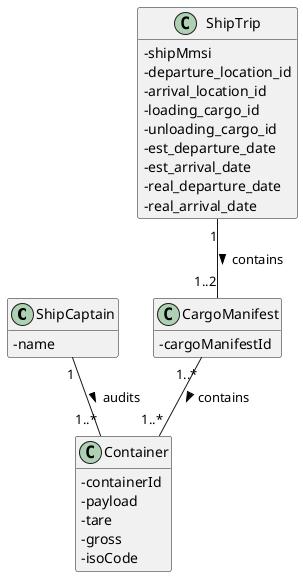 @startuml
'https://plantuml.com/class-diagram
hide empty methods
hide empty attributes
skinparam classAttributeIconSize 0

class ShipCaptain{
    -name
}


class CargoManifest{
    -cargoManifestId
}

class ShipTrip{
    -shipMmsi
    -departure_location_id
    -arrival_location_id
    -loading_cargo_id
    -unloading_cargo_id
    -est_departure_date
    -est_arrival_date
    -real_departure_date
    -real_arrival_date
}

class Container{
    -containerId
    -payload
    -tare
    -gross
    -isoCode
}

ShipCaptain "1" -- "1..*" Container : audits >
CargoManifest "1..*" -- "1..*" Container : contains >
ShipTrip "1" -- "1..2" CargoManifest : contains >

@enduml